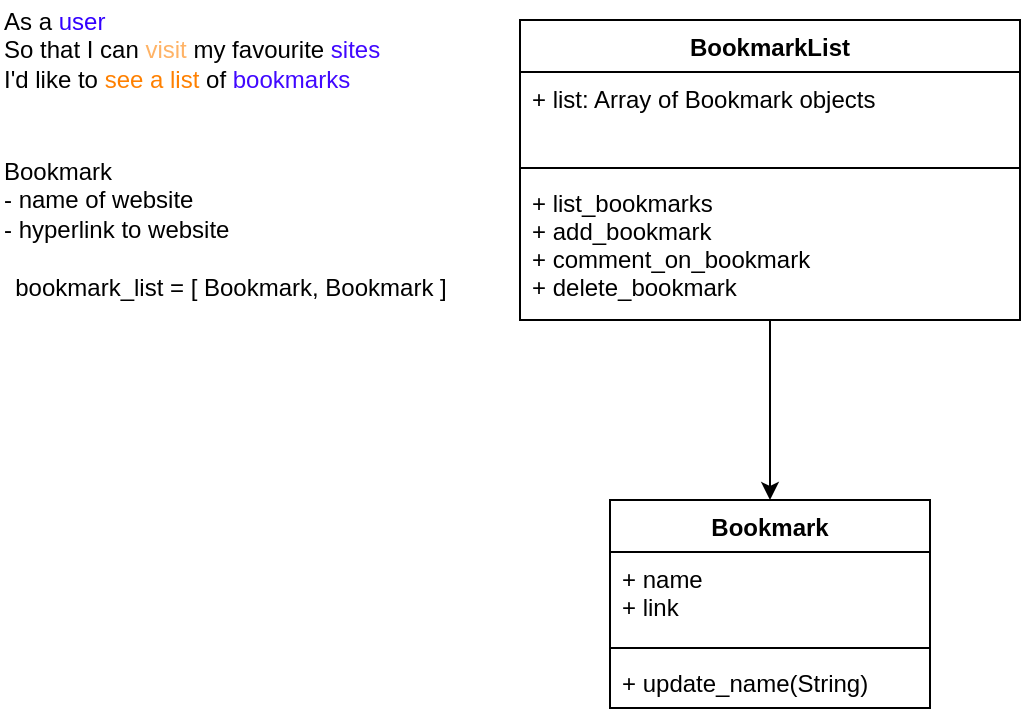 <mxfile version="16.5.1" type="device"><diagram id="dpHXseQm4nFKAeymzqyP" name="Page-1"><mxGraphModel dx="983" dy="624" grid="0" gridSize="10" guides="1" tooltips="1" connect="1" arrows="1" fold="1" page="1" pageScale="1" pageWidth="827" pageHeight="1169" math="0" shadow="0"><root><mxCell id="0"/><mxCell id="1" parent="0"/><mxCell id="mi9Jj7jvdfkLzr32q4Pe-11" value="As a &lt;font color=&quot;#3300ff&quot;&gt;user&lt;/font&gt;&lt;br&gt;So that I can &lt;font color=&quot;#ffb366&quot;&gt;visit&lt;/font&gt; my favourite &lt;font color=&quot;#4108ff&quot;&gt;sites&lt;/font&gt;&lt;br&gt;I'd like to &lt;font color=&quot;#ff8000&quot;&gt;see a list&lt;/font&gt; of &lt;font color=&quot;#4108ff&quot;&gt;bookmarks&lt;/font&gt;" style="text;html=1;align=left;verticalAlign=middle;resizable=0;points=[];autosize=1;strokeColor=none;fillColor=none;" vertex="1" parent="1"><mxGeometry x="30" y="20" width="200" height="50" as="geometry"/></mxCell><mxCell id="mi9Jj7jvdfkLzr32q4Pe-12" value="Bookmark" style="swimlane;fontStyle=1;align=center;verticalAlign=top;childLayout=stackLayout;horizontal=1;startSize=26;horizontalStack=0;resizeParent=1;resizeParentMax=0;resizeLast=0;collapsible=1;marginBottom=0;fontColor=#000000;" vertex="1" parent="1"><mxGeometry x="335" y="270" width="160" height="104" as="geometry"/></mxCell><mxCell id="mi9Jj7jvdfkLzr32q4Pe-13" value="+ name&#10;+ link" style="text;strokeColor=none;fillColor=none;align=left;verticalAlign=top;spacingLeft=4;spacingRight=4;overflow=hidden;rotatable=0;points=[[0,0.5],[1,0.5]];portConstraint=eastwest;fontColor=#000000;" vertex="1" parent="mi9Jj7jvdfkLzr32q4Pe-12"><mxGeometry y="26" width="160" height="44" as="geometry"/></mxCell><mxCell id="mi9Jj7jvdfkLzr32q4Pe-14" value="" style="line;strokeWidth=1;fillColor=none;align=left;verticalAlign=middle;spacingTop=-1;spacingLeft=3;spacingRight=3;rotatable=0;labelPosition=right;points=[];portConstraint=eastwest;fontColor=#000000;" vertex="1" parent="mi9Jj7jvdfkLzr32q4Pe-12"><mxGeometry y="70" width="160" height="8" as="geometry"/></mxCell><mxCell id="mi9Jj7jvdfkLzr32q4Pe-15" value="+ update_name(String)" style="text;strokeColor=none;fillColor=none;align=left;verticalAlign=top;spacingLeft=4;spacingRight=4;overflow=hidden;rotatable=0;points=[[0,0.5],[1,0.5]];portConstraint=eastwest;fontColor=#000000;" vertex="1" parent="mi9Jj7jvdfkLzr32q4Pe-12"><mxGeometry y="78" width="160" height="26" as="geometry"/></mxCell><mxCell id="mi9Jj7jvdfkLzr32q4Pe-20" value="Bookmark&lt;br&gt;- name of website&lt;br&gt;- hyperlink to website" style="text;html=1;align=left;verticalAlign=middle;resizable=0;points=[];autosize=1;strokeColor=none;fillColor=none;fontColor=#000000;" vertex="1" parent="1"><mxGeometry x="30" y="95" width="130" height="50" as="geometry"/></mxCell><mxCell id="mi9Jj7jvdfkLzr32q4Pe-22" value="bookmark_list = [ Bookmark, Bookmark ]" style="text;html=1;align=center;verticalAlign=middle;resizable=0;points=[];autosize=1;strokeColor=none;fillColor=none;fontColor=#000000;" vertex="1" parent="1"><mxGeometry x="30" y="154" width="230" height="20" as="geometry"/></mxCell><mxCell id="mi9Jj7jvdfkLzr32q4Pe-27" style="edgeStyle=orthogonalEdgeStyle;rounded=0;orthogonalLoop=1;jettySize=auto;html=1;fontColor=#000000;" edge="1" parent="1" source="mi9Jj7jvdfkLzr32q4Pe-23" target="mi9Jj7jvdfkLzr32q4Pe-12"><mxGeometry relative="1" as="geometry"/></mxCell><mxCell id="mi9Jj7jvdfkLzr32q4Pe-23" value="BookmarkList" style="swimlane;fontStyle=1;align=center;verticalAlign=top;childLayout=stackLayout;horizontal=1;startSize=26;horizontalStack=0;resizeParent=1;resizeParentMax=0;resizeLast=0;collapsible=1;marginBottom=0;fontColor=#000000;" vertex="1" parent="1"><mxGeometry x="290" y="30" width="250" height="150" as="geometry"/></mxCell><mxCell id="mi9Jj7jvdfkLzr32q4Pe-24" value="+ list: Array of Bookmark objects" style="text;strokeColor=none;fillColor=none;align=left;verticalAlign=top;spacingLeft=4;spacingRight=4;overflow=hidden;rotatable=0;points=[[0,0.5],[1,0.5]];portConstraint=eastwest;fontColor=#000000;" vertex="1" parent="mi9Jj7jvdfkLzr32q4Pe-23"><mxGeometry y="26" width="250" height="44" as="geometry"/></mxCell><mxCell id="mi9Jj7jvdfkLzr32q4Pe-25" value="" style="line;strokeWidth=1;fillColor=none;align=left;verticalAlign=middle;spacingTop=-1;spacingLeft=3;spacingRight=3;rotatable=0;labelPosition=right;points=[];portConstraint=eastwest;fontColor=#000000;" vertex="1" parent="mi9Jj7jvdfkLzr32q4Pe-23"><mxGeometry y="70" width="250" height="8" as="geometry"/></mxCell><mxCell id="mi9Jj7jvdfkLzr32q4Pe-26" value="+ list_bookmarks&#10;+ add_bookmark&#10;+ comment_on_bookmark&#10;+ delete_bookmark" style="text;strokeColor=none;fillColor=none;align=left;verticalAlign=top;spacingLeft=4;spacingRight=4;overflow=hidden;rotatable=0;points=[[0,0.5],[1,0.5]];portConstraint=eastwest;fontColor=#000000;" vertex="1" parent="mi9Jj7jvdfkLzr32q4Pe-23"><mxGeometry y="78" width="250" height="72" as="geometry"/></mxCell></root></mxGraphModel></diagram></mxfile>